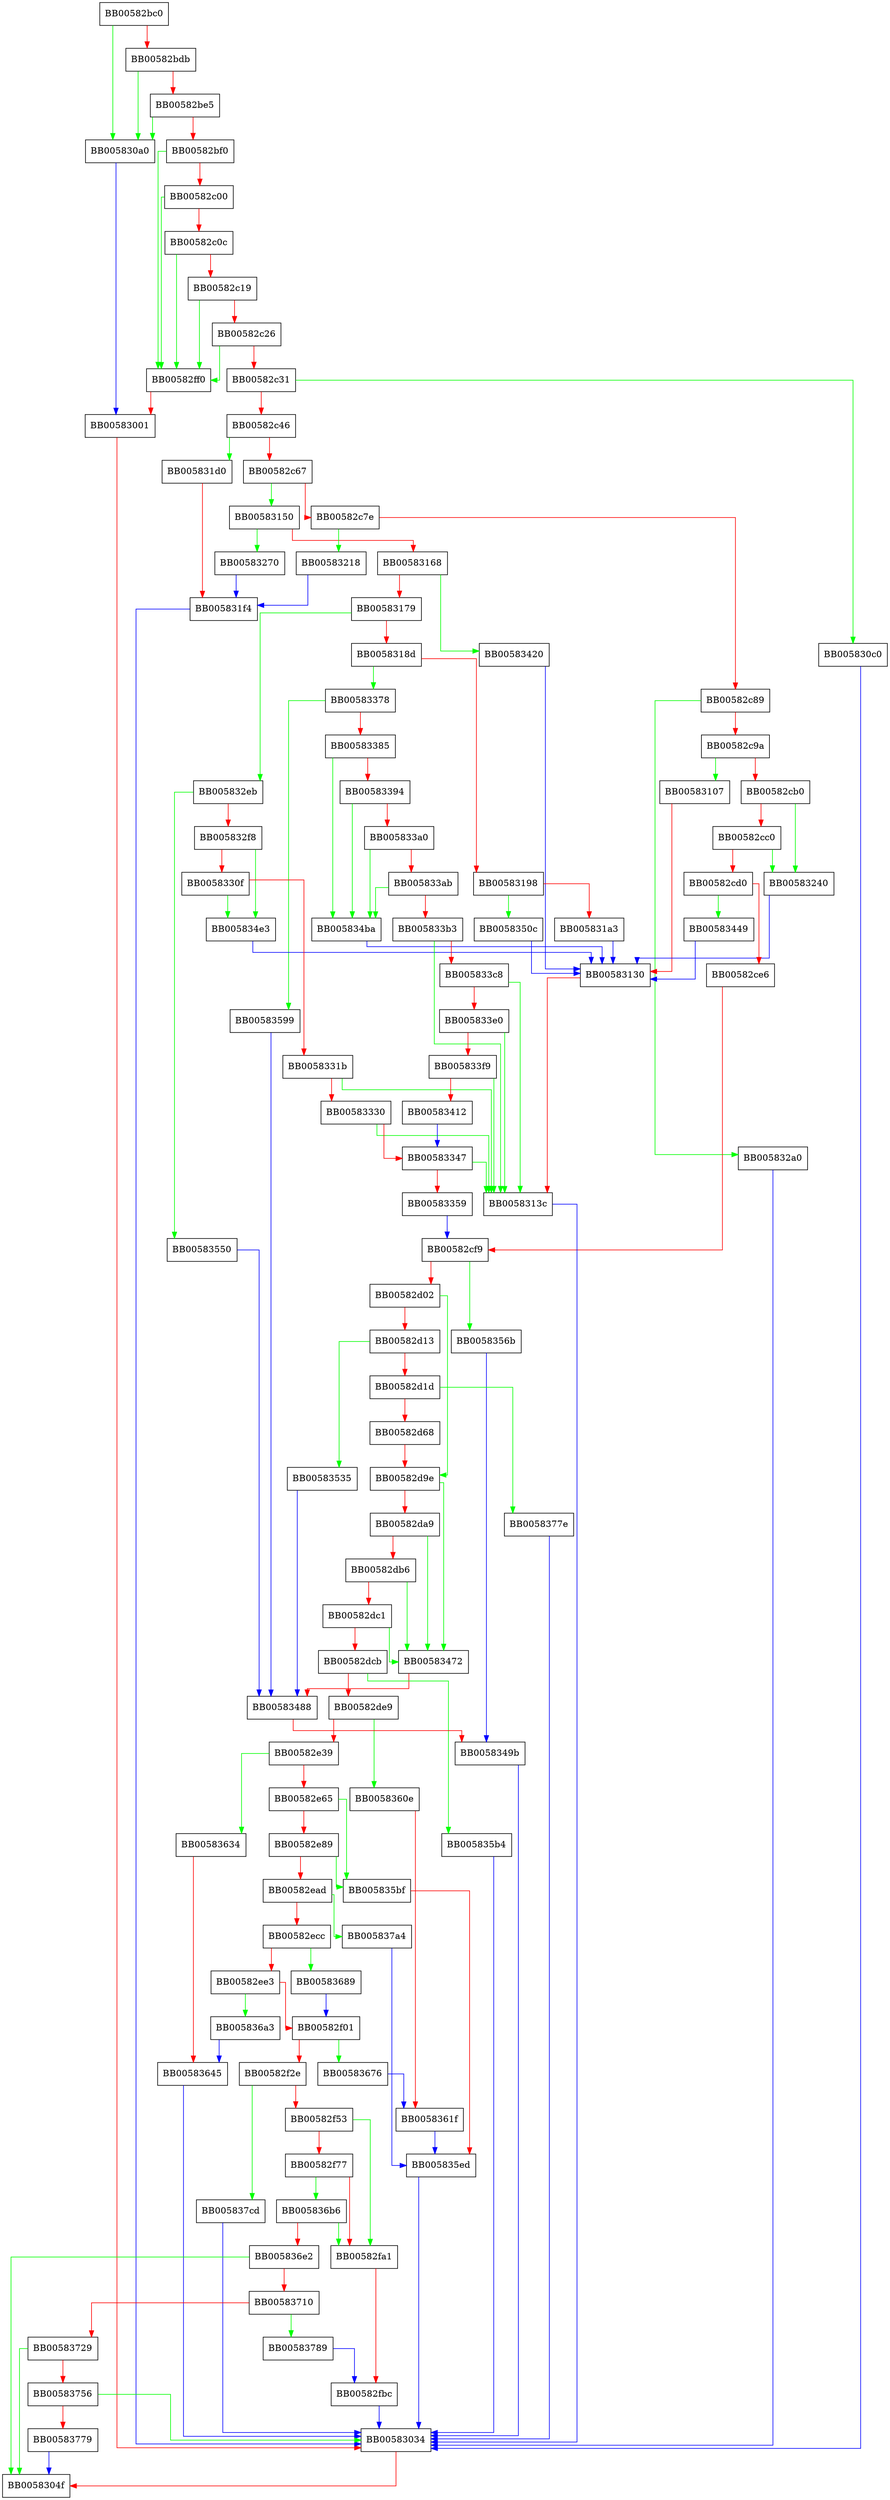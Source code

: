 digraph EC_GROUP_new_from_ecparameters {
  node [shape="box"];
  graph [splines=ortho];
  BB00582bc0 -> BB005830a0 [color="green"];
  BB00582bc0 -> BB00582bdb [color="red"];
  BB00582bdb -> BB005830a0 [color="green"];
  BB00582bdb -> BB00582be5 [color="red"];
  BB00582be5 -> BB005830a0 [color="green"];
  BB00582be5 -> BB00582bf0 [color="red"];
  BB00582bf0 -> BB00582ff0 [color="green"];
  BB00582bf0 -> BB00582c00 [color="red"];
  BB00582c00 -> BB00582ff0 [color="green"];
  BB00582c00 -> BB00582c0c [color="red"];
  BB00582c0c -> BB00582ff0 [color="green"];
  BB00582c0c -> BB00582c19 [color="red"];
  BB00582c19 -> BB00582ff0 [color="green"];
  BB00582c19 -> BB00582c26 [color="red"];
  BB00582c26 -> BB00582ff0 [color="green"];
  BB00582c26 -> BB00582c31 [color="red"];
  BB00582c31 -> BB005830c0 [color="green"];
  BB00582c31 -> BB00582c46 [color="red"];
  BB00582c46 -> BB005831d0 [color="green"];
  BB00582c46 -> BB00582c67 [color="red"];
  BB00582c67 -> BB00583150 [color="green"];
  BB00582c67 -> BB00582c7e [color="red"];
  BB00582c7e -> BB00583218 [color="green"];
  BB00582c7e -> BB00582c89 [color="red"];
  BB00582c89 -> BB005832a0 [color="green"];
  BB00582c89 -> BB00582c9a [color="red"];
  BB00582c9a -> BB00583107 [color="green"];
  BB00582c9a -> BB00582cb0 [color="red"];
  BB00582cb0 -> BB00583240 [color="green"];
  BB00582cb0 -> BB00582cc0 [color="red"];
  BB00582cc0 -> BB00583240 [color="green"];
  BB00582cc0 -> BB00582cd0 [color="red"];
  BB00582cd0 -> BB00583449 [color="green"];
  BB00582cd0 -> BB00582ce6 [color="red"];
  BB00582ce6 -> BB00582cf9 [color="red"];
  BB00582cf9 -> BB0058356b [color="green"];
  BB00582cf9 -> BB00582d02 [color="red"];
  BB00582d02 -> BB00582d9e [color="green"];
  BB00582d02 -> BB00582d13 [color="red"];
  BB00582d13 -> BB00583535 [color="green"];
  BB00582d13 -> BB00582d1d [color="red"];
  BB00582d1d -> BB0058377e [color="green"];
  BB00582d1d -> BB00582d68 [color="red"];
  BB00582d68 -> BB00582d9e [color="red"];
  BB00582d9e -> BB00583472 [color="green"];
  BB00582d9e -> BB00582da9 [color="red"];
  BB00582da9 -> BB00583472 [color="green"];
  BB00582da9 -> BB00582db6 [color="red"];
  BB00582db6 -> BB00583472 [color="green"];
  BB00582db6 -> BB00582dc1 [color="red"];
  BB00582dc1 -> BB00583472 [color="green"];
  BB00582dc1 -> BB00582dcb [color="red"];
  BB00582dcb -> BB005835b4 [color="green"];
  BB00582dcb -> BB00582de9 [color="red"];
  BB00582de9 -> BB0058360e [color="green"];
  BB00582de9 -> BB00582e39 [color="red"];
  BB00582e39 -> BB00583634 [color="green"];
  BB00582e39 -> BB00582e65 [color="red"];
  BB00582e65 -> BB005835bf [color="green"];
  BB00582e65 -> BB00582e89 [color="red"];
  BB00582e89 -> BB005835bf [color="green"];
  BB00582e89 -> BB00582ead [color="red"];
  BB00582ead -> BB005837a4 [color="green"];
  BB00582ead -> BB00582ecc [color="red"];
  BB00582ecc -> BB00583689 [color="green"];
  BB00582ecc -> BB00582ee3 [color="red"];
  BB00582ee3 -> BB005836a3 [color="green"];
  BB00582ee3 -> BB00582f01 [color="red"];
  BB00582f01 -> BB00583676 [color="green"];
  BB00582f01 -> BB00582f2e [color="red"];
  BB00582f2e -> BB005837cd [color="green"];
  BB00582f2e -> BB00582f53 [color="red"];
  BB00582f53 -> BB00582fa1 [color="green"];
  BB00582f53 -> BB00582f77 [color="red"];
  BB00582f77 -> BB005836b6 [color="green"];
  BB00582f77 -> BB00582fa1 [color="red"];
  BB00582fa1 -> BB00582fbc [color="red"];
  BB00582fbc -> BB00583034 [color="blue"];
  BB00582ff0 -> BB00583001 [color="red"];
  BB00583001 -> BB00583034 [color="red"];
  BB00583034 -> BB0058304f [color="red"];
  BB005830a0 -> BB00583001 [color="blue"];
  BB005830c0 -> BB00583034 [color="blue"];
  BB00583107 -> BB00583130 [color="red"];
  BB00583130 -> BB0058313c [color="red"];
  BB0058313c -> BB00583034 [color="blue"];
  BB00583150 -> BB00583270 [color="green"];
  BB00583150 -> BB00583168 [color="red"];
  BB00583168 -> BB00583420 [color="green"];
  BB00583168 -> BB00583179 [color="red"];
  BB00583179 -> BB005832eb [color="green"];
  BB00583179 -> BB0058318d [color="red"];
  BB0058318d -> BB00583378 [color="green"];
  BB0058318d -> BB00583198 [color="red"];
  BB00583198 -> BB0058350c [color="green"];
  BB00583198 -> BB005831a3 [color="red"];
  BB005831a3 -> BB00583130 [color="blue"];
  BB005831d0 -> BB005831f4 [color="red"];
  BB005831f4 -> BB00583034 [color="blue"];
  BB00583218 -> BB005831f4 [color="blue"];
  BB00583240 -> BB00583130 [color="blue"];
  BB00583270 -> BB005831f4 [color="blue"];
  BB005832a0 -> BB00583034 [color="blue"];
  BB005832eb -> BB00583550 [color="green"];
  BB005832eb -> BB005832f8 [color="red"];
  BB005832f8 -> BB005834e3 [color="green"];
  BB005832f8 -> BB0058330f [color="red"];
  BB0058330f -> BB005834e3 [color="green"];
  BB0058330f -> BB0058331b [color="red"];
  BB0058331b -> BB0058313c [color="green"];
  BB0058331b -> BB00583330 [color="red"];
  BB00583330 -> BB0058313c [color="green"];
  BB00583330 -> BB00583347 [color="red"];
  BB00583347 -> BB0058313c [color="green"];
  BB00583347 -> BB00583359 [color="red"];
  BB00583359 -> BB00582cf9 [color="blue"];
  BB00583378 -> BB00583599 [color="green"];
  BB00583378 -> BB00583385 [color="red"];
  BB00583385 -> BB005834ba [color="green"];
  BB00583385 -> BB00583394 [color="red"];
  BB00583394 -> BB005834ba [color="green"];
  BB00583394 -> BB005833a0 [color="red"];
  BB005833a0 -> BB005834ba [color="green"];
  BB005833a0 -> BB005833ab [color="red"];
  BB005833ab -> BB005834ba [color="green"];
  BB005833ab -> BB005833b3 [color="red"];
  BB005833b3 -> BB0058313c [color="green"];
  BB005833b3 -> BB005833c8 [color="red"];
  BB005833c8 -> BB0058313c [color="green"];
  BB005833c8 -> BB005833e0 [color="red"];
  BB005833e0 -> BB0058313c [color="green"];
  BB005833e0 -> BB005833f9 [color="red"];
  BB005833f9 -> BB0058313c [color="green"];
  BB005833f9 -> BB00583412 [color="red"];
  BB00583412 -> BB00583347 [color="blue"];
  BB00583420 -> BB00583130 [color="blue"];
  BB00583449 -> BB00583130 [color="blue"];
  BB00583472 -> BB00583488 [color="red"];
  BB00583488 -> BB0058349b [color="red"];
  BB0058349b -> BB00583034 [color="blue"];
  BB005834ba -> BB00583130 [color="blue"];
  BB005834e3 -> BB00583130 [color="blue"];
  BB0058350c -> BB00583130 [color="blue"];
  BB00583535 -> BB00583488 [color="blue"];
  BB00583550 -> BB00583488 [color="blue"];
  BB0058356b -> BB0058349b [color="blue"];
  BB00583599 -> BB00583488 [color="blue"];
  BB005835b4 -> BB00583034 [color="blue"];
  BB005835bf -> BB005835ed [color="red"];
  BB005835ed -> BB00583034 [color="blue"];
  BB0058360e -> BB0058361f [color="red"];
  BB0058361f -> BB005835ed [color="blue"];
  BB00583634 -> BB00583645 [color="red"];
  BB00583645 -> BB00583034 [color="blue"];
  BB00583676 -> BB0058361f [color="blue"];
  BB00583689 -> BB00582f01 [color="blue"];
  BB005836a3 -> BB00583645 [color="blue"];
  BB005836b6 -> BB00582fa1 [color="green"];
  BB005836b6 -> BB005836e2 [color="red"];
  BB005836e2 -> BB0058304f [color="green"];
  BB005836e2 -> BB00583710 [color="red"];
  BB00583710 -> BB00583789 [color="green"];
  BB00583710 -> BB00583729 [color="red"];
  BB00583729 -> BB0058304f [color="green"];
  BB00583729 -> BB00583756 [color="red"];
  BB00583756 -> BB00583034 [color="green"];
  BB00583756 -> BB00583779 [color="red"];
  BB00583779 -> BB0058304f [color="blue"];
  BB0058377e -> BB00583034 [color="blue"];
  BB00583789 -> BB00582fbc [color="blue"];
  BB005837a4 -> BB005835ed [color="blue"];
  BB005837cd -> BB00583034 [color="blue"];
}